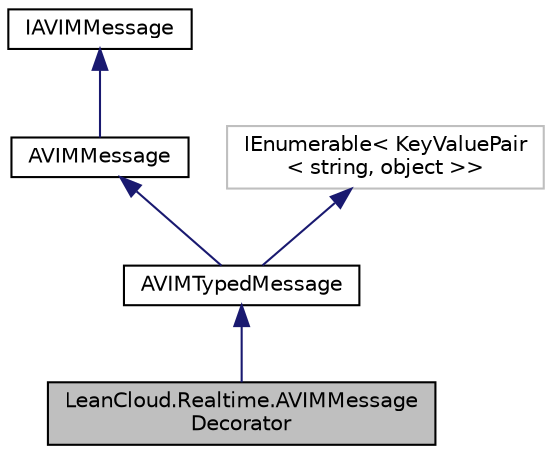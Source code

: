 digraph "LeanCloud.Realtime.AVIMMessageDecorator"
{
  edge [fontname="Helvetica",fontsize="10",labelfontname="Helvetica",labelfontsize="10"];
  node [fontname="Helvetica",fontsize="10",shape=record];
  Node1 [label="LeanCloud.Realtime.AVIMMessage\lDecorator",height=0.2,width=0.4,color="black", fillcolor="grey75", style="filled", fontcolor="black"];
  Node2 -> Node1 [dir="back",color="midnightblue",fontsize="10",style="solid",fontname="Helvetica"];
  Node2 [label="AVIMTypedMessage",height=0.2,width=0.4,color="black", fillcolor="white", style="filled",URL="$classLeanCloud_1_1Realtime_1_1AVIMTypedMessage.html"];
  Node3 -> Node2 [dir="back",color="midnightblue",fontsize="10",style="solid",fontname="Helvetica"];
  Node3 [label="AVIMMessage",height=0.2,width=0.4,color="black", fillcolor="white", style="filled",URL="$classLeanCloud_1_1Realtime_1_1AVIMMessage.html",tooltip="实时消息的核心基类，它是 Json schema 消息的父类 "];
  Node4 -> Node3 [dir="back",color="midnightblue",fontsize="10",style="solid",fontname="Helvetica"];
  Node4 [label="IAVIMMessage",height=0.2,width=0.4,color="black", fillcolor="white", style="filled",URL="$interfaceLeanCloud_1_1Realtime_1_1IAVIMMessage.html",tooltip="消息接口 "];
  Node5 -> Node2 [dir="back",color="midnightblue",fontsize="10",style="solid",fontname="Helvetica"];
  Node5 [label="IEnumerable\< KeyValuePair\l\< string, object \>\>",height=0.2,width=0.4,color="grey75", fillcolor="white", style="filled"];
}
